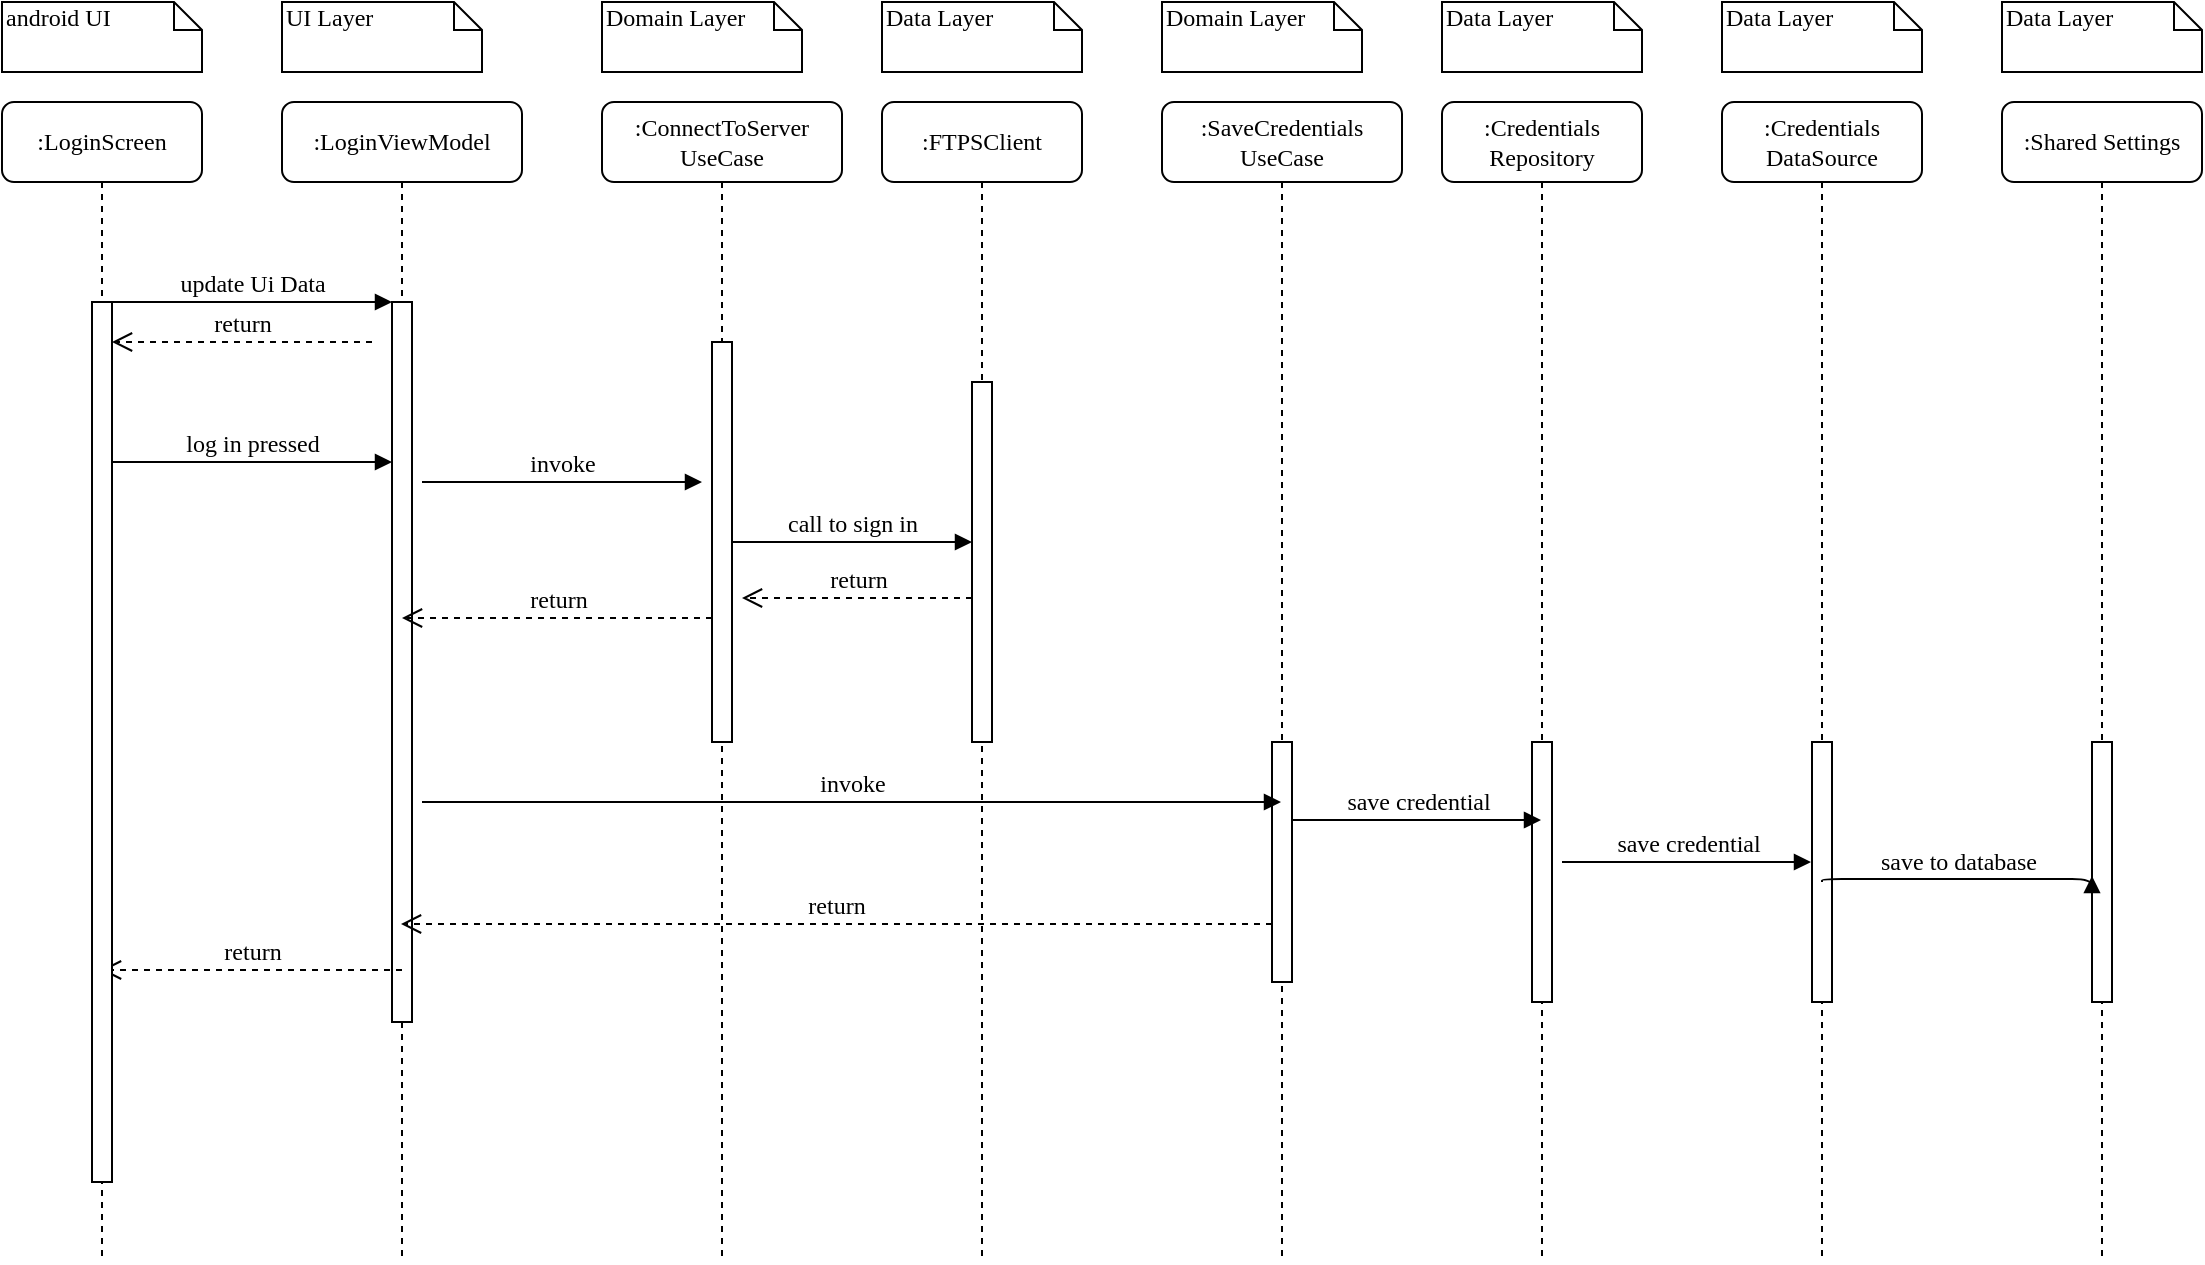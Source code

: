 <mxfile version="20.2.8" type="device"><diagram name="Page-1" id="13e1069c-82ec-6db2-03f1-153e76fe0fe0"><mxGraphModel dx="1186" dy="744" grid="1" gridSize="10" guides="1" tooltips="1" connect="1" arrows="1" fold="1" page="1" pageScale="1" pageWidth="1100" pageHeight="850" background="none" math="0" shadow="0"><root><mxCell id="0"/><mxCell id="1" parent="0"/><mxCell id="7baba1c4bc27f4b0-2" value=":LoginViewModel" style="shape=umlLifeline;perimeter=lifelinePerimeter;whiteSpace=wrap;html=1;container=1;collapsible=0;recursiveResize=0;outlineConnect=0;rounded=1;shadow=0;comic=0;labelBackgroundColor=none;strokeWidth=1;fontFamily=Verdana;fontSize=12;align=center;" parent="1" vertex="1"><mxGeometry x="240" y="80" width="120" height="580" as="geometry"/></mxCell><mxCell id="7baba1c4bc27f4b0-10" value="" style="html=1;points=[];perimeter=orthogonalPerimeter;rounded=0;shadow=0;comic=0;labelBackgroundColor=none;strokeWidth=1;fontFamily=Verdana;fontSize=12;align=center;" parent="7baba1c4bc27f4b0-2" vertex="1"><mxGeometry x="55" y="100" width="10" height="360" as="geometry"/></mxCell><mxCell id="fmr9HLr2UE1-E63itUYL-1" value="return" style="html=1;verticalAlign=bottom;endArrow=open;dashed=1;endSize=8;labelBackgroundColor=none;fontFamily=Verdana;fontSize=12;edgeStyle=elbowEdgeStyle;elbow=vertical;" edge="1" parent="7baba1c4bc27f4b0-2"><mxGeometry relative="1" as="geometry"><mxPoint x="-85" y="120" as="targetPoint"/><Array as="points"><mxPoint x="-10" y="120"/><mxPoint x="20" y="120"/></Array><mxPoint x="45" y="120" as="sourcePoint"/></mxGeometry></mxCell><mxCell id="7baba1c4bc27f4b0-3" value=":ConnectToServer&lt;br&gt;UseCase" style="shape=umlLifeline;perimeter=lifelinePerimeter;whiteSpace=wrap;html=1;container=1;collapsible=0;recursiveResize=0;outlineConnect=0;rounded=1;shadow=0;comic=0;labelBackgroundColor=none;strokeWidth=1;fontFamily=Verdana;fontSize=12;align=center;" parent="1" vertex="1"><mxGeometry x="400" y="80" width="120" height="580" as="geometry"/></mxCell><mxCell id="7baba1c4bc27f4b0-13" value="" style="html=1;points=[];perimeter=orthogonalPerimeter;rounded=0;shadow=0;comic=0;labelBackgroundColor=none;strokeWidth=1;fontFamily=Verdana;fontSize=12;align=center;" parent="7baba1c4bc27f4b0-3" vertex="1"><mxGeometry x="55" y="120" width="10" height="200" as="geometry"/></mxCell><mxCell id="fmr9HLr2UE1-E63itUYL-18" value="return" style="html=1;verticalAlign=bottom;endArrow=open;dashed=1;endSize=8;labelBackgroundColor=none;fontFamily=Verdana;fontSize=12;edgeStyle=elbowEdgeStyle;elbow=horizontal;" edge="1" parent="7baba1c4bc27f4b0-3"><mxGeometry relative="1" as="geometry"><mxPoint x="-250.5" y="434" as="targetPoint"/><Array as="points"><mxPoint x="-170" y="434"/><mxPoint x="230.5" y="434"/></Array><mxPoint x="-100" y="434" as="sourcePoint"/></mxGeometry></mxCell><mxCell id="7baba1c4bc27f4b0-4" value=":FTPSClient" style="shape=umlLifeline;perimeter=lifelinePerimeter;whiteSpace=wrap;html=1;container=1;collapsible=0;recursiveResize=0;outlineConnect=0;rounded=1;shadow=0;comic=0;labelBackgroundColor=none;strokeWidth=1;fontFamily=Verdana;fontSize=12;align=center;" parent="1" vertex="1"><mxGeometry x="540" y="80" width="100" height="580" as="geometry"/></mxCell><mxCell id="fmr9HLr2UE1-E63itUYL-4" value="return" style="html=1;verticalAlign=bottom;endArrow=open;dashed=1;endSize=8;labelBackgroundColor=none;fontFamily=Verdana;fontSize=12;edgeStyle=elbowEdgeStyle;elbow=horizontal;" edge="1" parent="7baba1c4bc27f4b0-4"><mxGeometry relative="1" as="geometry"><mxPoint x="-70" y="248" as="targetPoint"/><Array as="points"><mxPoint x="-10" y="248"/><mxPoint x="20" y="248"/></Array><mxPoint x="45" y="248" as="sourcePoint"/></mxGeometry></mxCell><mxCell id="7baba1c4bc27f4b0-5" value=":SaveCredentials&lt;br&gt;UseCase" style="shape=umlLifeline;perimeter=lifelinePerimeter;whiteSpace=wrap;html=1;container=1;collapsible=0;recursiveResize=0;outlineConnect=0;rounded=1;shadow=0;comic=0;labelBackgroundColor=none;strokeWidth=1;fontFamily=Verdana;fontSize=12;align=center;" parent="1" vertex="1"><mxGeometry x="680" y="80" width="120" height="580" as="geometry"/></mxCell><mxCell id="fmr9HLr2UE1-E63itUYL-7" value="" style="html=1;points=[];perimeter=orthogonalPerimeter;rounded=0;shadow=0;comic=0;labelBackgroundColor=none;strokeWidth=1;fontFamily=Verdana;fontSize=12;align=center;" vertex="1" parent="7baba1c4bc27f4b0-5"><mxGeometry x="55" y="320" width="10" height="120" as="geometry"/></mxCell><mxCell id="7baba1c4bc27f4b0-6" value=":Credentials&lt;br&gt;Repository" style="shape=umlLifeline;perimeter=lifelinePerimeter;whiteSpace=wrap;html=1;container=1;collapsible=0;recursiveResize=0;outlineConnect=0;rounded=1;shadow=0;comic=0;labelBackgroundColor=none;strokeWidth=1;fontFamily=Verdana;fontSize=12;align=center;" parent="1" vertex="1"><mxGeometry x="820" y="80" width="100" height="580" as="geometry"/></mxCell><mxCell id="7baba1c4bc27f4b0-28" value="" style="html=1;points=[];perimeter=orthogonalPerimeter;rounded=0;shadow=0;comic=0;labelBackgroundColor=none;strokeWidth=1;fontFamily=Verdana;fontSize=12;align=center;" parent="7baba1c4bc27f4b0-6" vertex="1"><mxGeometry x="45" y="320" width="10" height="130" as="geometry"/></mxCell><mxCell id="7baba1c4bc27f4b0-7" value=":Credentials&lt;br&gt;DataSource" style="shape=umlLifeline;perimeter=lifelinePerimeter;whiteSpace=wrap;html=1;container=1;collapsible=0;recursiveResize=0;outlineConnect=0;rounded=1;shadow=0;comic=0;labelBackgroundColor=none;strokeWidth=1;fontFamily=Verdana;fontSize=12;align=center;" parent="1" vertex="1"><mxGeometry x="960" y="80" width="100" height="580" as="geometry"/></mxCell><mxCell id="fmr9HLr2UE1-E63itUYL-10" value="" style="html=1;points=[];perimeter=orthogonalPerimeter;rounded=0;shadow=0;comic=0;labelBackgroundColor=none;strokeWidth=1;fontFamily=Verdana;fontSize=12;align=center;" vertex="1" parent="7baba1c4bc27f4b0-7"><mxGeometry x="45" y="320" width="10" height="130" as="geometry"/></mxCell><mxCell id="7baba1c4bc27f4b0-8" value=":LoginScreen" style="shape=umlLifeline;perimeter=lifelinePerimeter;whiteSpace=wrap;html=1;container=1;collapsible=0;recursiveResize=0;outlineConnect=0;rounded=1;shadow=0;comic=0;labelBackgroundColor=none;strokeWidth=1;fontFamily=Verdana;fontSize=12;align=center;" parent="1" vertex="1"><mxGeometry x="100" y="80" width="100" height="580" as="geometry"/></mxCell><mxCell id="7baba1c4bc27f4b0-9" value="" style="html=1;points=[];perimeter=orthogonalPerimeter;rounded=0;shadow=0;comic=0;labelBackgroundColor=none;strokeWidth=1;fontFamily=Verdana;fontSize=12;align=center;" parent="7baba1c4bc27f4b0-8" vertex="1"><mxGeometry x="45" y="100" width="10" height="440" as="geometry"/></mxCell><mxCell id="fmr9HLr2UE1-E63itUYL-2" value="log in pressed" style="html=1;verticalAlign=bottom;endArrow=block;entryX=0;entryY=0;labelBackgroundColor=none;fontFamily=Verdana;fontSize=12;edgeStyle=elbowEdgeStyle;elbow=vertical;" edge="1" parent="7baba1c4bc27f4b0-8"><mxGeometry relative="1" as="geometry"><mxPoint x="55" y="180" as="sourcePoint"/><mxPoint x="195" y="180.0" as="targetPoint"/></mxGeometry></mxCell><mxCell id="7baba1c4bc27f4b0-16" value="" style="html=1;points=[];perimeter=orthogonalPerimeter;rounded=0;shadow=0;comic=0;labelBackgroundColor=none;strokeWidth=1;fontFamily=Verdana;fontSize=12;align=center;" parent="1" vertex="1"><mxGeometry x="585" y="220" width="10" height="180" as="geometry"/></mxCell><mxCell id="7baba1c4bc27f4b0-17" value="call to sign in" style="html=1;verticalAlign=bottom;endArrow=block;labelBackgroundColor=none;fontFamily=Verdana;fontSize=12;edgeStyle=elbowEdgeStyle;elbow=vertical;" parent="1" source="7baba1c4bc27f4b0-13" target="7baba1c4bc27f4b0-16" edge="1"><mxGeometry relative="1" as="geometry"><mxPoint x="510" y="220" as="sourcePoint"/><Array as="points"><mxPoint x="460" y="220"/></Array></mxGeometry></mxCell><mxCell id="7baba1c4bc27f4b0-11" value="update Ui Data" style="html=1;verticalAlign=bottom;endArrow=block;entryX=0;entryY=0;labelBackgroundColor=none;fontFamily=Verdana;fontSize=12;edgeStyle=elbowEdgeStyle;elbow=vertical;" parent="1" source="7baba1c4bc27f4b0-9" target="7baba1c4bc27f4b0-10" edge="1"><mxGeometry relative="1" as="geometry"><mxPoint x="220" y="190" as="sourcePoint"/></mxGeometry></mxCell><mxCell id="7baba1c4bc27f4b0-40" value="android UI" style="shape=note;whiteSpace=wrap;html=1;size=14;verticalAlign=top;align=left;spacingTop=-6;rounded=0;shadow=0;comic=0;labelBackgroundColor=none;strokeWidth=1;fontFamily=Verdana;fontSize=12" parent="1" vertex="1"><mxGeometry x="100" y="30" width="100" height="35" as="geometry"/></mxCell><mxCell id="7baba1c4bc27f4b0-41" value="UI Layer" style="shape=note;whiteSpace=wrap;html=1;size=14;verticalAlign=top;align=left;spacingTop=-6;rounded=0;shadow=0;comic=0;labelBackgroundColor=none;strokeWidth=1;fontFamily=Verdana;fontSize=12" parent="1" vertex="1"><mxGeometry x="240" y="30" width="100" height="35" as="geometry"/></mxCell><mxCell id="7baba1c4bc27f4b0-42" value="Domain Layer" style="shape=note;whiteSpace=wrap;html=1;size=14;verticalAlign=top;align=left;spacingTop=-6;rounded=0;shadow=0;comic=0;labelBackgroundColor=none;strokeWidth=1;fontFamily=Verdana;fontSize=12" parent="1" vertex="1"><mxGeometry x="400" y="30" width="100" height="35" as="geometry"/></mxCell><mxCell id="7baba1c4bc27f4b0-43" value="Data Layer" style="shape=note;whiteSpace=wrap;html=1;size=14;verticalAlign=top;align=left;spacingTop=-6;rounded=0;shadow=0;comic=0;labelBackgroundColor=none;strokeWidth=1;fontFamily=Verdana;fontSize=12" parent="1" vertex="1"><mxGeometry x="540" y="30" width="100" height="35" as="geometry"/></mxCell><mxCell id="7baba1c4bc27f4b0-44" value="Domain Layer" style="shape=note;whiteSpace=wrap;html=1;size=14;verticalAlign=top;align=left;spacingTop=-6;rounded=0;shadow=0;comic=0;labelBackgroundColor=none;strokeWidth=1;fontFamily=Verdana;fontSize=12" parent="1" vertex="1"><mxGeometry x="680" y="30" width="100" height="35" as="geometry"/></mxCell><mxCell id="7baba1c4bc27f4b0-45" value="Data Layer" style="shape=note;whiteSpace=wrap;html=1;size=14;verticalAlign=top;align=left;spacingTop=-6;rounded=0;shadow=0;comic=0;labelBackgroundColor=none;strokeWidth=1;fontFamily=Verdana;fontSize=12" parent="1" vertex="1"><mxGeometry x="820" y="30" width="100" height="35" as="geometry"/></mxCell><mxCell id="7baba1c4bc27f4b0-46" value="Data Layer" style="shape=note;whiteSpace=wrap;html=1;size=14;verticalAlign=top;align=left;spacingTop=-6;rounded=0;shadow=0;comic=0;labelBackgroundColor=none;strokeWidth=1;fontFamily=Verdana;fontSize=12" parent="1" vertex="1"><mxGeometry x="960" y="30" width="100" height="35" as="geometry"/></mxCell><mxCell id="fmr9HLr2UE1-E63itUYL-3" value="invoke" style="html=1;verticalAlign=bottom;endArrow=block;entryX=0;entryY=0;labelBackgroundColor=none;fontFamily=Verdana;fontSize=12;edgeStyle=elbowEdgeStyle;elbow=vertical;" edge="1" parent="1"><mxGeometry relative="1" as="geometry"><mxPoint x="310" y="270" as="sourcePoint"/><mxPoint x="450" y="270.0" as="targetPoint"/></mxGeometry></mxCell><mxCell id="fmr9HLr2UE1-E63itUYL-5" value="return" style="html=1;verticalAlign=bottom;endArrow=open;dashed=1;endSize=8;labelBackgroundColor=none;fontFamily=Verdana;fontSize=12;edgeStyle=elbowEdgeStyle;elbow=horizontal;" edge="1" parent="1" target="7baba1c4bc27f4b0-2"><mxGeometry relative="1" as="geometry"><mxPoint x="340" y="338" as="targetPoint"/><Array as="points"><mxPoint x="400" y="338"/><mxPoint x="430" y="338"/></Array><mxPoint x="455" y="338" as="sourcePoint"/></mxGeometry></mxCell><mxCell id="fmr9HLr2UE1-E63itUYL-8" value="invoke" style="html=1;verticalAlign=bottom;endArrow=block;labelBackgroundColor=none;fontFamily=Verdana;fontSize=12;edgeStyle=elbowEdgeStyle;elbow=vertical;" edge="1" parent="1" target="7baba1c4bc27f4b0-5"><mxGeometry relative="1" as="geometry"><mxPoint x="310" y="430" as="sourcePoint"/><mxPoint x="450" y="430.0" as="targetPoint"/></mxGeometry></mxCell><mxCell id="fmr9HLr2UE1-E63itUYL-9" value="save credential" style="html=1;verticalAlign=bottom;endArrow=block;labelBackgroundColor=none;fontFamily=Verdana;fontSize=12;edgeStyle=elbowEdgeStyle;elbow=vertical;exitX=1;exitY=0.325;exitDx=0;exitDy=0;exitPerimeter=0;" edge="1" parent="1" source="fmr9HLr2UE1-E63itUYL-7" target="7baba1c4bc27f4b0-6"><mxGeometry relative="1" as="geometry"><mxPoint x="750" y="440" as="sourcePoint"/><mxPoint x="749.5" y="440" as="targetPoint"/></mxGeometry></mxCell><mxCell id="fmr9HLr2UE1-E63itUYL-12" value="save credential" style="html=1;verticalAlign=bottom;endArrow=block;labelBackgroundColor=none;fontFamily=Verdana;fontSize=12;edgeStyle=elbowEdgeStyle;elbow=vertical;exitX=1;exitY=0.325;exitDx=0;exitDy=0;exitPerimeter=0;" edge="1" parent="1"><mxGeometry relative="1" as="geometry"><mxPoint x="880" y="460" as="sourcePoint"/><mxPoint x="1004.5" y="460" as="targetPoint"/></mxGeometry></mxCell><mxCell id="fmr9HLr2UE1-E63itUYL-14" value=":Shared Settings" style="shape=umlLifeline;perimeter=lifelinePerimeter;whiteSpace=wrap;html=1;container=1;collapsible=0;recursiveResize=0;outlineConnect=0;rounded=1;shadow=0;comic=0;labelBackgroundColor=none;strokeWidth=1;fontFamily=Verdana;fontSize=12;align=center;" vertex="1" parent="1"><mxGeometry x="1100" y="80" width="100" height="580" as="geometry"/></mxCell><mxCell id="fmr9HLr2UE1-E63itUYL-15" value="" style="html=1;points=[];perimeter=orthogonalPerimeter;rounded=0;shadow=0;comic=0;labelBackgroundColor=none;strokeWidth=1;fontFamily=Verdana;fontSize=12;align=center;" vertex="1" parent="fmr9HLr2UE1-E63itUYL-14"><mxGeometry x="45" y="320" width="10" height="130" as="geometry"/></mxCell><mxCell id="fmr9HLr2UE1-E63itUYL-16" value="save to database" style="html=1;verticalAlign=bottom;endArrow=block;labelBackgroundColor=none;fontFamily=Verdana;fontSize=12;edgeStyle=elbowEdgeStyle;elbow=vertical;exitX=1;exitY=0.325;exitDx=0;exitDy=0;exitPerimeter=0;entryX=0;entryY=0.515;entryDx=0;entryDy=0;entryPerimeter=0;" edge="1" parent="1" target="fmr9HLr2UE1-E63itUYL-15"><mxGeometry relative="1" as="geometry"><mxPoint x="1010" y="470" as="sourcePoint"/><mxPoint x="1134.5" y="470" as="targetPoint"/></mxGeometry></mxCell><mxCell id="fmr9HLr2UE1-E63itUYL-17" value="return" style="html=1;verticalAlign=bottom;endArrow=open;dashed=1;endSize=8;labelBackgroundColor=none;fontFamily=Verdana;fontSize=12;edgeStyle=elbowEdgeStyle;elbow=horizontal;" edge="1" parent="1"><mxGeometry relative="1" as="geometry"><mxPoint x="299.5" y="491" as="targetPoint"/><Array as="points"><mxPoint x="680" y="491"/><mxPoint x="710" y="491"/></Array><mxPoint x="735" y="491" as="sourcePoint"/></mxGeometry></mxCell><mxCell id="fmr9HLr2UE1-E63itUYL-19" value="Data Layer" style="shape=note;whiteSpace=wrap;html=1;size=14;verticalAlign=top;align=left;spacingTop=-6;rounded=0;shadow=0;comic=0;labelBackgroundColor=none;strokeWidth=1;fontFamily=Verdana;fontSize=12" vertex="1" parent="1"><mxGeometry x="1100" y="30" width="100" height="35" as="geometry"/></mxCell></root></mxGraphModel></diagram></mxfile>